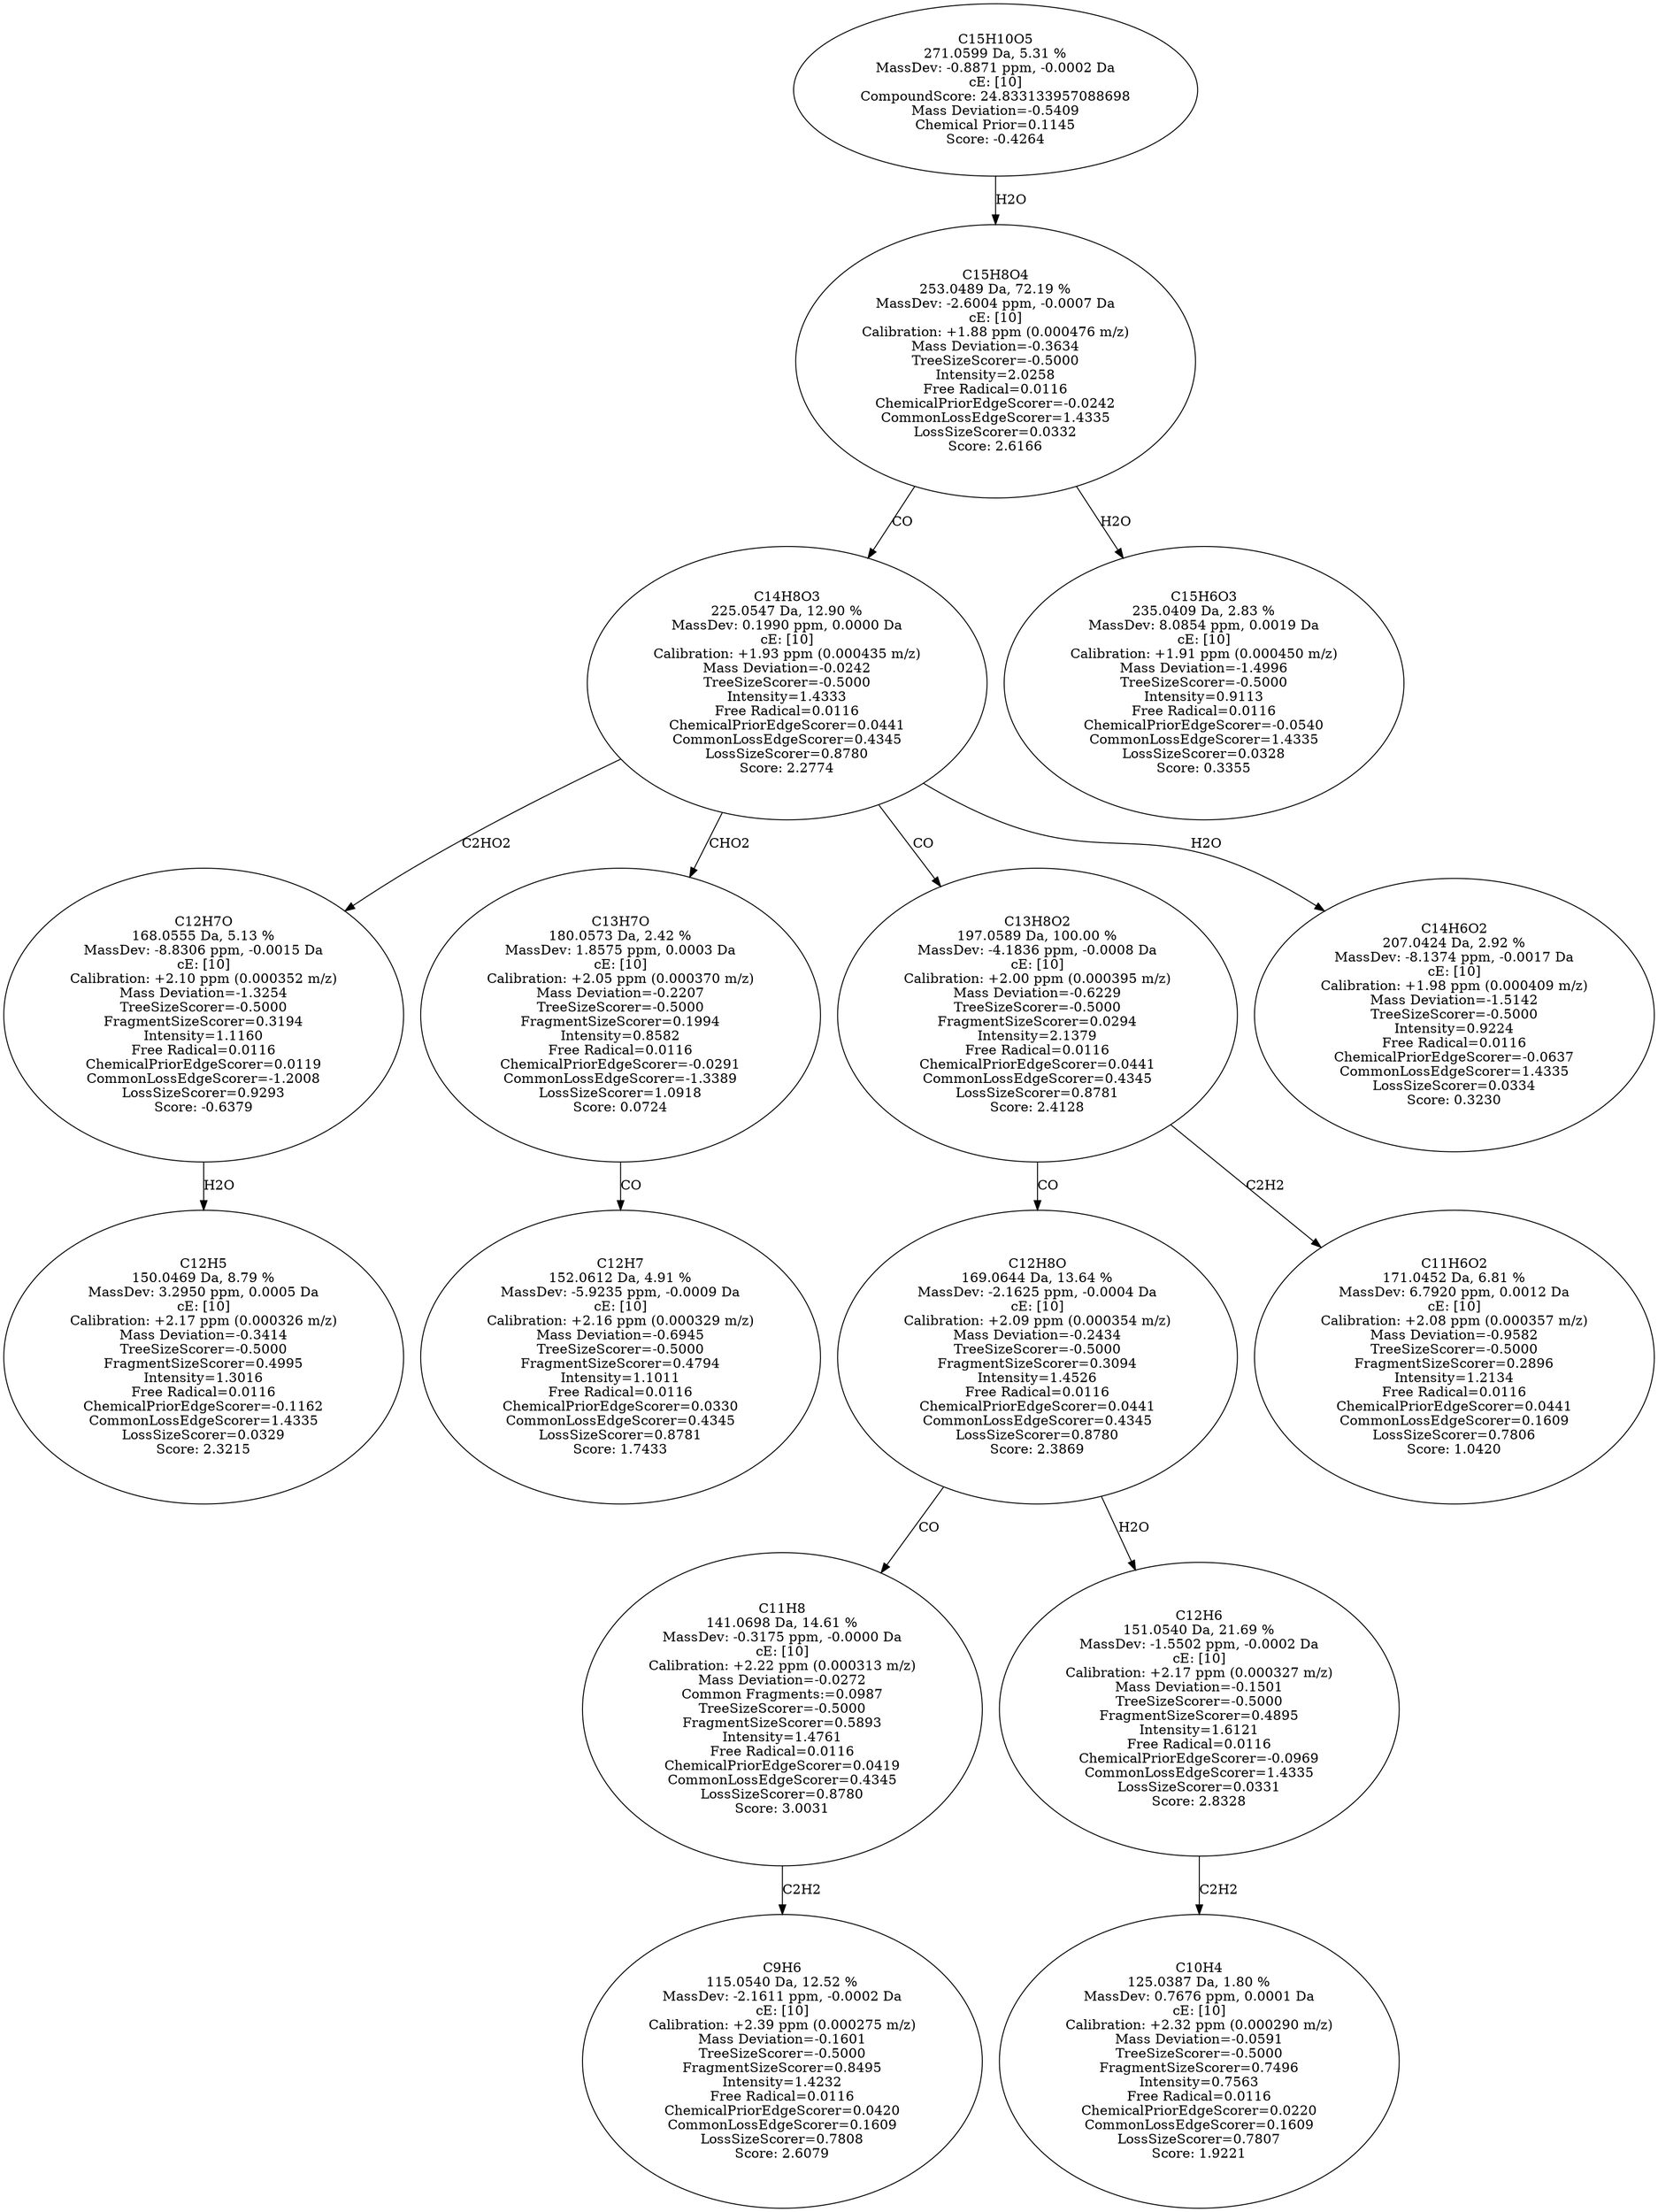 strict digraph {
v1 [label="C12H5\n150.0469 Da, 8.79 %\nMassDev: 3.2950 ppm, 0.0005 Da\ncE: [10]\nCalibration: +2.17 ppm (0.000326 m/z)\nMass Deviation=-0.3414\nTreeSizeScorer=-0.5000\nFragmentSizeScorer=0.4995\nIntensity=1.3016\nFree Radical=0.0116\nChemicalPriorEdgeScorer=-0.1162\nCommonLossEdgeScorer=1.4335\nLossSizeScorer=0.0329\nScore: 2.3215"];
v2 [label="C12H7O\n168.0555 Da, 5.13 %\nMassDev: -8.8306 ppm, -0.0015 Da\ncE: [10]\nCalibration: +2.10 ppm (0.000352 m/z)\nMass Deviation=-1.3254\nTreeSizeScorer=-0.5000\nFragmentSizeScorer=0.3194\nIntensity=1.1160\nFree Radical=0.0116\nChemicalPriorEdgeScorer=0.0119\nCommonLossEdgeScorer=-1.2008\nLossSizeScorer=0.9293\nScore: -0.6379"];
v3 [label="C12H7\n152.0612 Da, 4.91 %\nMassDev: -5.9235 ppm, -0.0009 Da\ncE: [10]\nCalibration: +2.16 ppm (0.000329 m/z)\nMass Deviation=-0.6945\nTreeSizeScorer=-0.5000\nFragmentSizeScorer=0.4794\nIntensity=1.1011\nFree Radical=0.0116\nChemicalPriorEdgeScorer=0.0330\nCommonLossEdgeScorer=0.4345\nLossSizeScorer=0.8781\nScore: 1.7433"];
v4 [label="C13H7O\n180.0573 Da, 2.42 %\nMassDev: 1.8575 ppm, 0.0003 Da\ncE: [10]\nCalibration: +2.05 ppm (0.000370 m/z)\nMass Deviation=-0.2207\nTreeSizeScorer=-0.5000\nFragmentSizeScorer=0.1994\nIntensity=0.8582\nFree Radical=0.0116\nChemicalPriorEdgeScorer=-0.0291\nCommonLossEdgeScorer=-1.3389\nLossSizeScorer=1.0918\nScore: 0.0724"];
v5 [label="C9H6\n115.0540 Da, 12.52 %\nMassDev: -2.1611 ppm, -0.0002 Da\ncE: [10]\nCalibration: +2.39 ppm (0.000275 m/z)\nMass Deviation=-0.1601\nTreeSizeScorer=-0.5000\nFragmentSizeScorer=0.8495\nIntensity=1.4232\nFree Radical=0.0116\nChemicalPriorEdgeScorer=0.0420\nCommonLossEdgeScorer=0.1609\nLossSizeScorer=0.7808\nScore: 2.6079"];
v6 [label="C11H8\n141.0698 Da, 14.61 %\nMassDev: -0.3175 ppm, -0.0000 Da\ncE: [10]\nCalibration: +2.22 ppm (0.000313 m/z)\nMass Deviation=-0.0272\nCommon Fragments:=0.0987\nTreeSizeScorer=-0.5000\nFragmentSizeScorer=0.5893\nIntensity=1.4761\nFree Radical=0.0116\nChemicalPriorEdgeScorer=0.0419\nCommonLossEdgeScorer=0.4345\nLossSizeScorer=0.8780\nScore: 3.0031"];
v7 [label="C10H4\n125.0387 Da, 1.80 %\nMassDev: 0.7676 ppm, 0.0001 Da\ncE: [10]\nCalibration: +2.32 ppm (0.000290 m/z)\nMass Deviation=-0.0591\nTreeSizeScorer=-0.5000\nFragmentSizeScorer=0.7496\nIntensity=0.7563\nFree Radical=0.0116\nChemicalPriorEdgeScorer=0.0220\nCommonLossEdgeScorer=0.1609\nLossSizeScorer=0.7807\nScore: 1.9221"];
v8 [label="C12H6\n151.0540 Da, 21.69 %\nMassDev: -1.5502 ppm, -0.0002 Da\ncE: [10]\nCalibration: +2.17 ppm (0.000327 m/z)\nMass Deviation=-0.1501\nTreeSizeScorer=-0.5000\nFragmentSizeScorer=0.4895\nIntensity=1.6121\nFree Radical=0.0116\nChemicalPriorEdgeScorer=-0.0969\nCommonLossEdgeScorer=1.4335\nLossSizeScorer=0.0331\nScore: 2.8328"];
v9 [label="C12H8O\n169.0644 Da, 13.64 %\nMassDev: -2.1625 ppm, -0.0004 Da\ncE: [10]\nCalibration: +2.09 ppm (0.000354 m/z)\nMass Deviation=-0.2434\nTreeSizeScorer=-0.5000\nFragmentSizeScorer=0.3094\nIntensity=1.4526\nFree Radical=0.0116\nChemicalPriorEdgeScorer=0.0441\nCommonLossEdgeScorer=0.4345\nLossSizeScorer=0.8780\nScore: 2.3869"];
v10 [label="C11H6O2\n171.0452 Da, 6.81 %\nMassDev: 6.7920 ppm, 0.0012 Da\ncE: [10]\nCalibration: +2.08 ppm (0.000357 m/z)\nMass Deviation=-0.9582\nTreeSizeScorer=-0.5000\nFragmentSizeScorer=0.2896\nIntensity=1.2134\nFree Radical=0.0116\nChemicalPriorEdgeScorer=0.0441\nCommonLossEdgeScorer=0.1609\nLossSizeScorer=0.7806\nScore: 1.0420"];
v11 [label="C13H8O2\n197.0589 Da, 100.00 %\nMassDev: -4.1836 ppm, -0.0008 Da\ncE: [10]\nCalibration: +2.00 ppm (0.000395 m/z)\nMass Deviation=-0.6229\nTreeSizeScorer=-0.5000\nFragmentSizeScorer=0.0294\nIntensity=2.1379\nFree Radical=0.0116\nChemicalPriorEdgeScorer=0.0441\nCommonLossEdgeScorer=0.4345\nLossSizeScorer=0.8781\nScore: 2.4128"];
v12 [label="C14H6O2\n207.0424 Da, 2.92 %\nMassDev: -8.1374 ppm, -0.0017 Da\ncE: [10]\nCalibration: +1.98 ppm (0.000409 m/z)\nMass Deviation=-1.5142\nTreeSizeScorer=-0.5000\nIntensity=0.9224\nFree Radical=0.0116\nChemicalPriorEdgeScorer=-0.0637\nCommonLossEdgeScorer=1.4335\nLossSizeScorer=0.0334\nScore: 0.3230"];
v13 [label="C14H8O3\n225.0547 Da, 12.90 %\nMassDev: 0.1990 ppm, 0.0000 Da\ncE: [10]\nCalibration: +1.93 ppm (0.000435 m/z)\nMass Deviation=-0.0242\nTreeSizeScorer=-0.5000\nIntensity=1.4333\nFree Radical=0.0116\nChemicalPriorEdgeScorer=0.0441\nCommonLossEdgeScorer=0.4345\nLossSizeScorer=0.8780\nScore: 2.2774"];
v14 [label="C15H6O3\n235.0409 Da, 2.83 %\nMassDev: 8.0854 ppm, 0.0019 Da\ncE: [10]\nCalibration: +1.91 ppm (0.000450 m/z)\nMass Deviation=-1.4996\nTreeSizeScorer=-0.5000\nIntensity=0.9113\nFree Radical=0.0116\nChemicalPriorEdgeScorer=-0.0540\nCommonLossEdgeScorer=1.4335\nLossSizeScorer=0.0328\nScore: 0.3355"];
v15 [label="C15H8O4\n253.0489 Da, 72.19 %\nMassDev: -2.6004 ppm, -0.0007 Da\ncE: [10]\nCalibration: +1.88 ppm (0.000476 m/z)\nMass Deviation=-0.3634\nTreeSizeScorer=-0.5000\nIntensity=2.0258\nFree Radical=0.0116\nChemicalPriorEdgeScorer=-0.0242\nCommonLossEdgeScorer=1.4335\nLossSizeScorer=0.0332\nScore: 2.6166"];
v16 [label="C15H10O5\n271.0599 Da, 5.31 %\nMassDev: -0.8871 ppm, -0.0002 Da\ncE: [10]\nCompoundScore: 24.833133957088698\nMass Deviation=-0.5409\nChemical Prior=0.1145\nScore: -0.4264"];
v2 -> v1 [label="H2O"];
v13 -> v2 [label="C2HO2"];
v4 -> v3 [label="CO"];
v13 -> v4 [label="CHO2"];
v6 -> v5 [label="C2H2"];
v9 -> v6 [label="CO"];
v8 -> v7 [label="C2H2"];
v9 -> v8 [label="H2O"];
v11 -> v9 [label="CO"];
v11 -> v10 [label="C2H2"];
v13 -> v11 [label="CO"];
v13 -> v12 [label="H2O"];
v15 -> v13 [label="CO"];
v15 -> v14 [label="H2O"];
v16 -> v15 [label="H2O"];
}